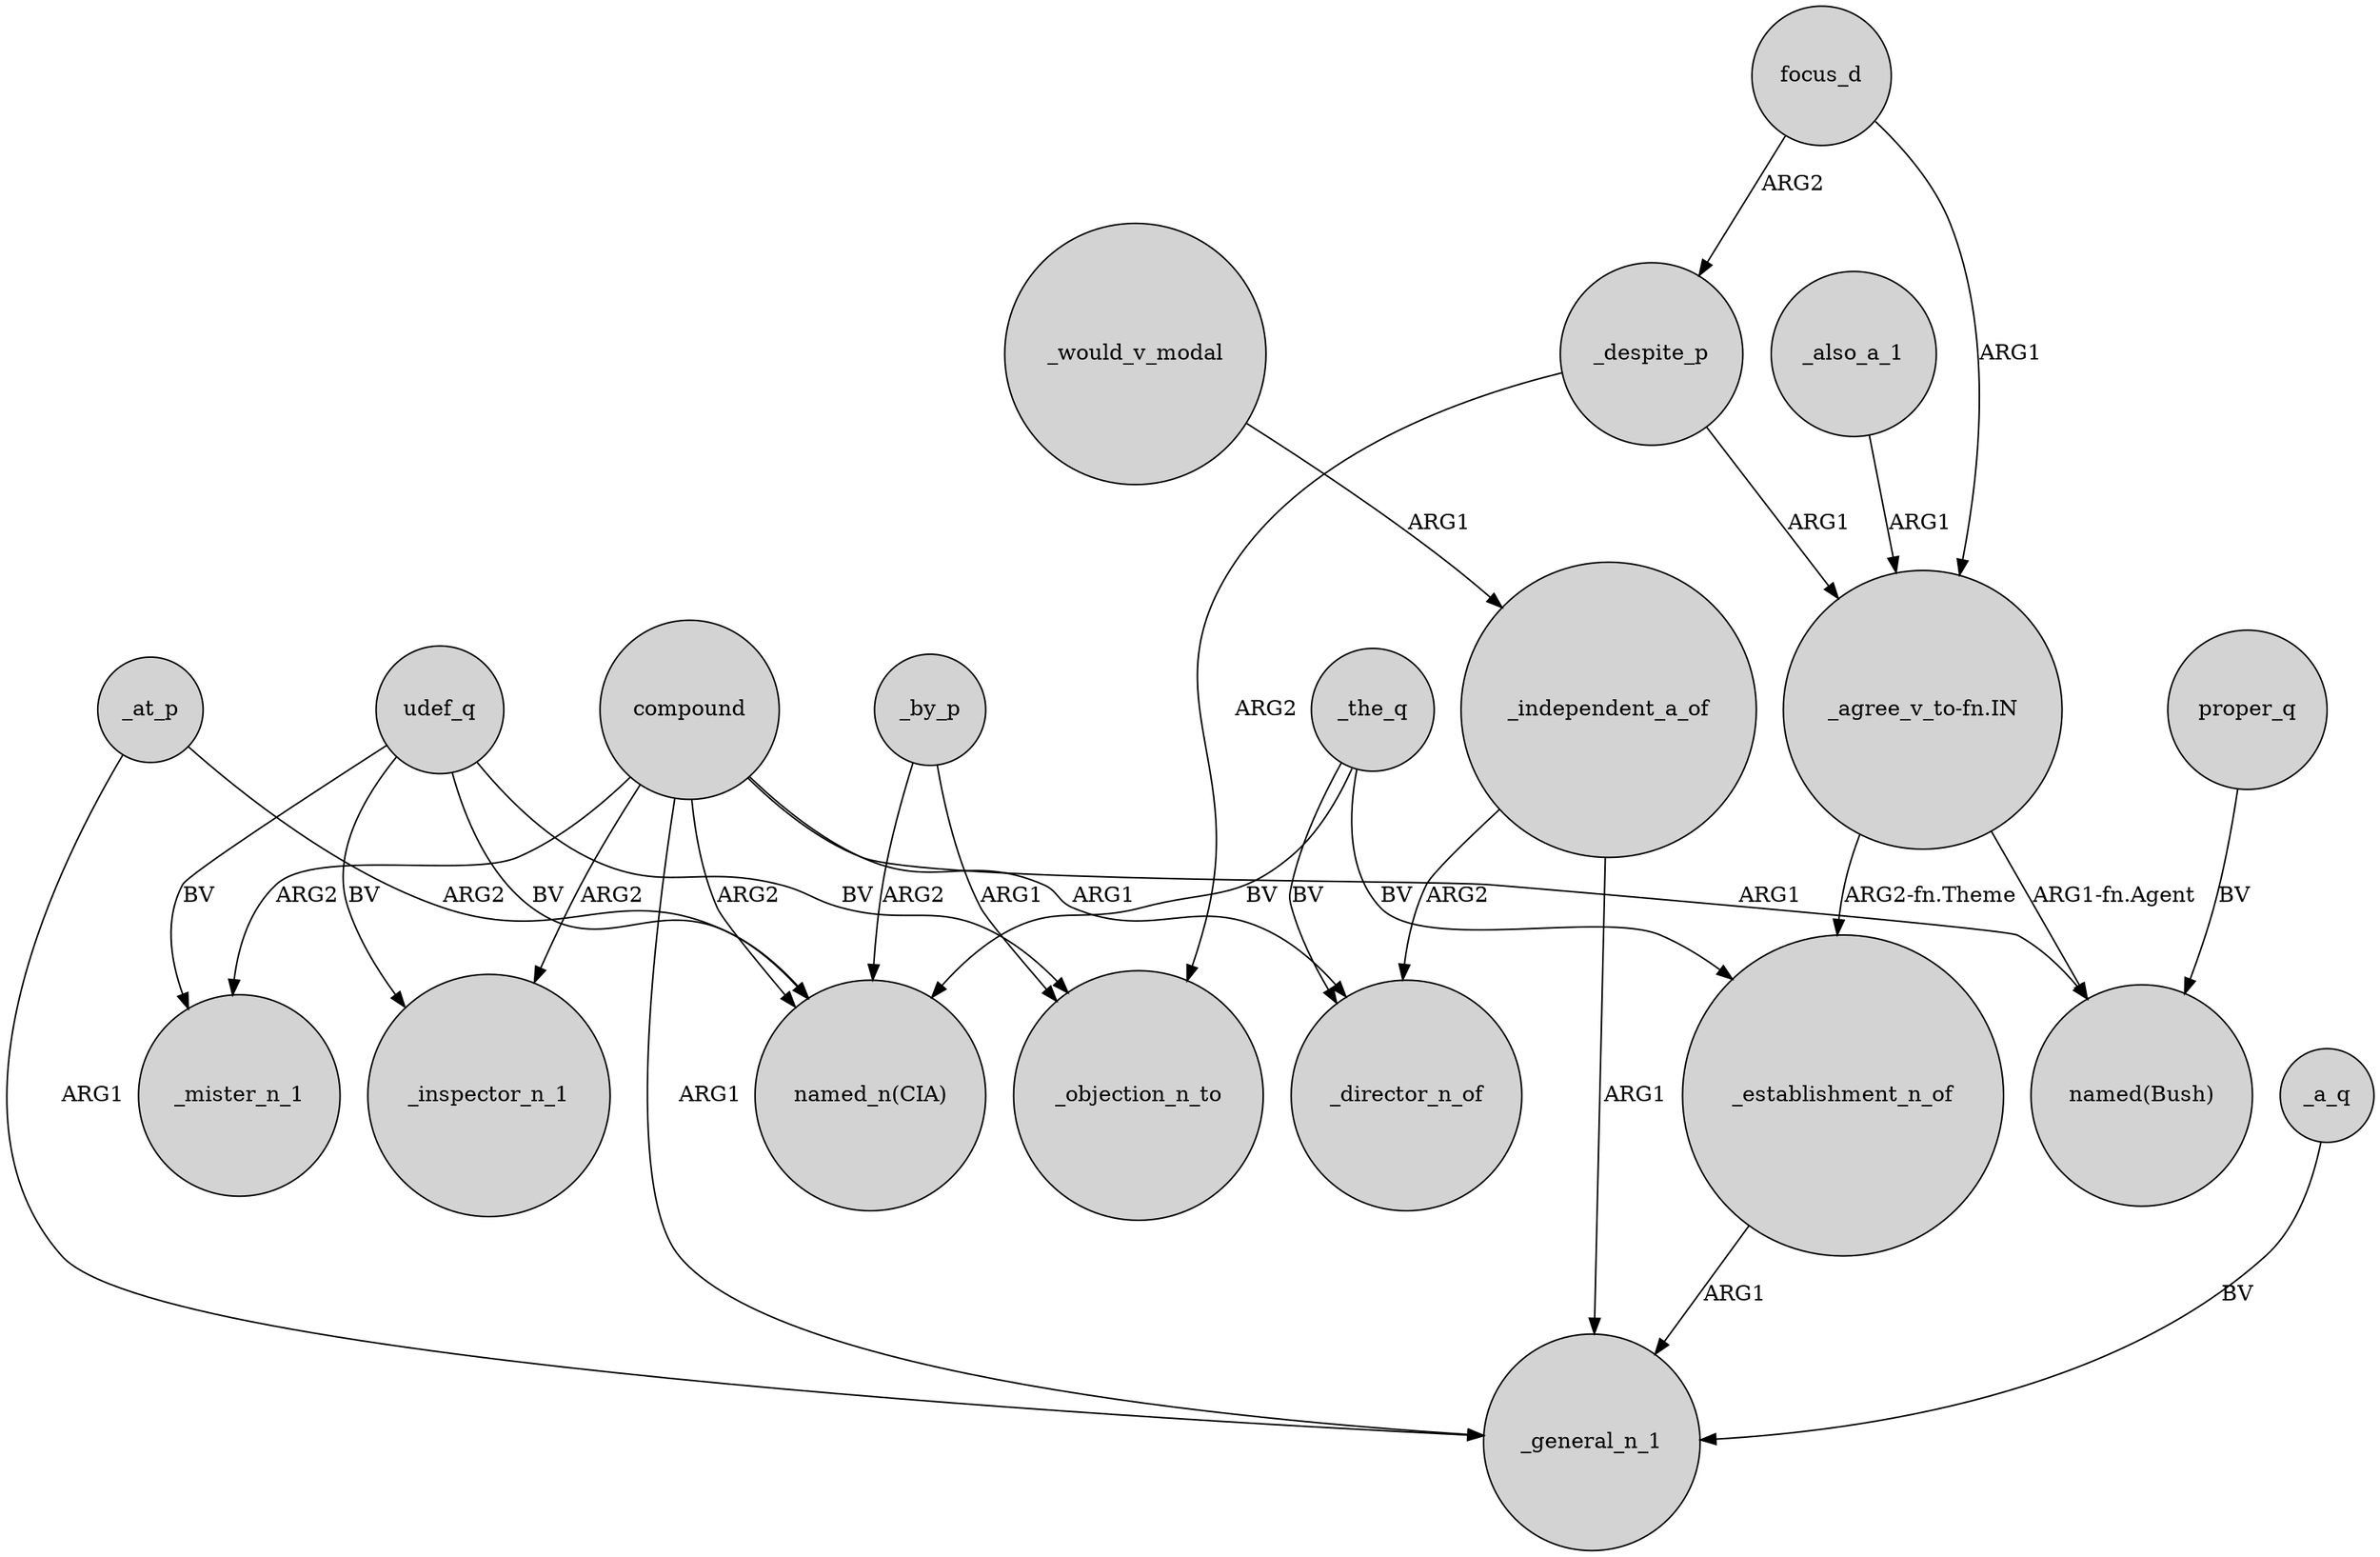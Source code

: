 digraph {
	node [shape=circle style=filled]
	_at_p -> _general_n_1 [label=ARG1]
	udef_q -> "named_n(CIA)" [label=BV]
	_by_p -> "named_n(CIA)" [label=ARG2]
	compound -> _mister_n_1 [label=ARG2]
	_a_q -> _general_n_1 [label=BV]
	_the_q -> "named_n(CIA)" [label=BV]
	udef_q -> _mister_n_1 [label=BV]
	_independent_a_of -> _general_n_1 [label=ARG1]
	focus_d -> _despite_p [label=ARG2]
	_the_q -> _establishment_n_of [label=BV]
	focus_d -> "_agree_v_to-fn.IN" [label=ARG1]
	compound -> "named_n(CIA)" [label=ARG2]
	compound -> _inspector_n_1 [label=ARG2]
	udef_q -> _objection_n_to [label=BV]
	_at_p -> "named_n(CIA)" [label=ARG2]
	_also_a_1 -> "_agree_v_to-fn.IN" [label=ARG1]
	_despite_p -> "_agree_v_to-fn.IN" [label=ARG1]
	_would_v_modal -> _independent_a_of [label=ARG1]
	proper_q -> "named(Bush)" [label=BV]
	"_agree_v_to-fn.IN" -> _establishment_n_of [label="ARG2-fn.Theme"]
	_establishment_n_of -> _general_n_1 [label=ARG1]
	_independent_a_of -> _director_n_of [label=ARG2]
	compound -> _general_n_1 [label=ARG1]
	_the_q -> _director_n_of [label=BV]
	compound -> _director_n_of [label=ARG1]
	_by_p -> _objection_n_to [label=ARG1]
	udef_q -> _inspector_n_1 [label=BV]
	_despite_p -> _objection_n_to [label=ARG2]
	compound -> "named(Bush)" [label=ARG1]
	"_agree_v_to-fn.IN" -> "named(Bush)" [label="ARG1-fn.Agent"]
}
